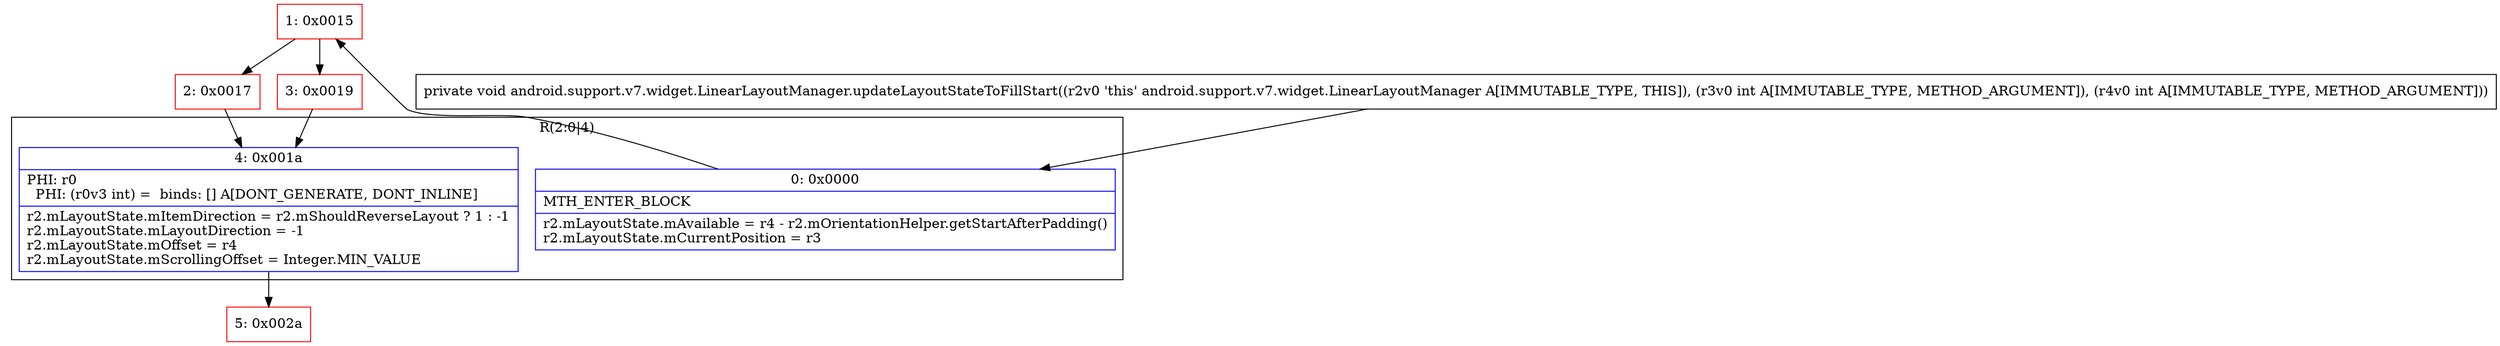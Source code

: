 digraph "CFG forandroid.support.v7.widget.LinearLayoutManager.updateLayoutStateToFillStart(II)V" {
subgraph cluster_Region_2035862680 {
label = "R(2:0|4)";
node [shape=record,color=blue];
Node_0 [shape=record,label="{0\:\ 0x0000|MTH_ENTER_BLOCK\l|r2.mLayoutState.mAvailable = r4 \- r2.mOrientationHelper.getStartAfterPadding()\lr2.mLayoutState.mCurrentPosition = r3\l}"];
Node_4 [shape=record,label="{4\:\ 0x001a|PHI: r0 \l  PHI: (r0v3 int) =  binds: [] A[DONT_GENERATE, DONT_INLINE]\l|r2.mLayoutState.mItemDirection = r2.mShouldReverseLayout ? 1 : \-1\lr2.mLayoutState.mLayoutDirection = \-1\lr2.mLayoutState.mOffset = r4\lr2.mLayoutState.mScrollingOffset = Integer.MIN_VALUE\l}"];
}
Node_1 [shape=record,color=red,label="{1\:\ 0x0015}"];
Node_2 [shape=record,color=red,label="{2\:\ 0x0017}"];
Node_3 [shape=record,color=red,label="{3\:\ 0x0019}"];
Node_5 [shape=record,color=red,label="{5\:\ 0x002a}"];
MethodNode[shape=record,label="{private void android.support.v7.widget.LinearLayoutManager.updateLayoutStateToFillStart((r2v0 'this' android.support.v7.widget.LinearLayoutManager A[IMMUTABLE_TYPE, THIS]), (r3v0 int A[IMMUTABLE_TYPE, METHOD_ARGUMENT]), (r4v0 int A[IMMUTABLE_TYPE, METHOD_ARGUMENT])) }"];
MethodNode -> Node_0;
Node_0 -> Node_1;
Node_4 -> Node_5;
Node_1 -> Node_2;
Node_1 -> Node_3;
Node_2 -> Node_4;
Node_3 -> Node_4;
}

